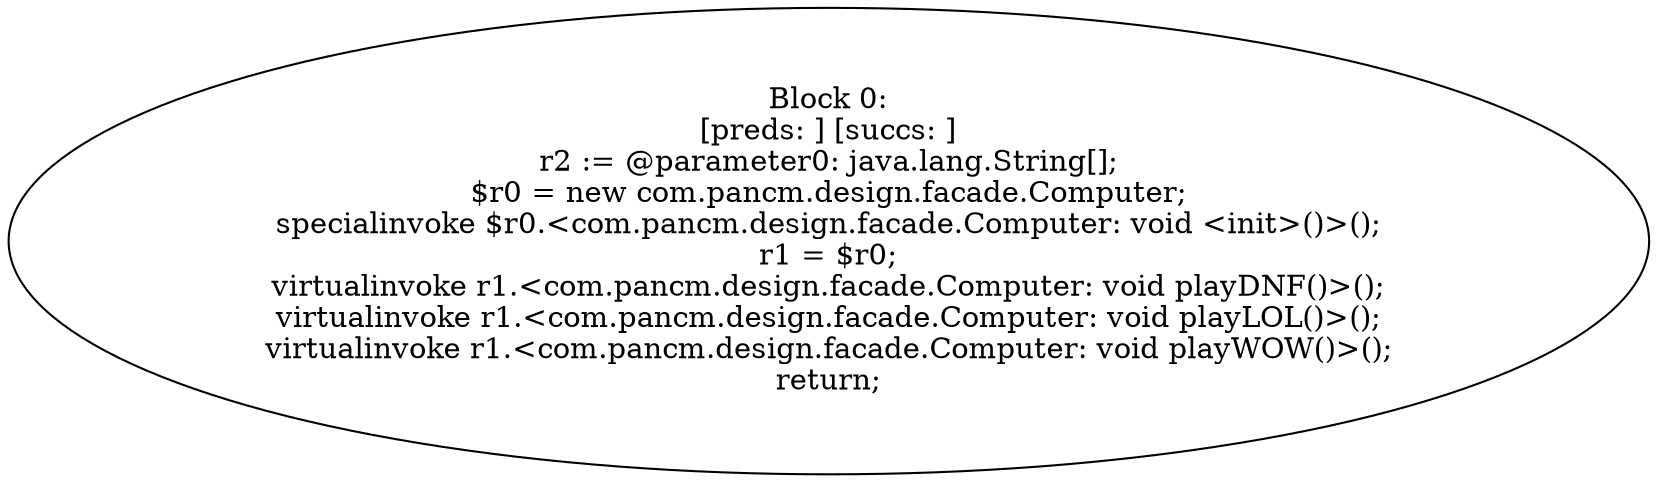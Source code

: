 digraph "unitGraph" {
    "Block 0:
[preds: ] [succs: ]
r2 := @parameter0: java.lang.String[];
$r0 = new com.pancm.design.facade.Computer;
specialinvoke $r0.<com.pancm.design.facade.Computer: void <init>()>();
r1 = $r0;
virtualinvoke r1.<com.pancm.design.facade.Computer: void playDNF()>();
virtualinvoke r1.<com.pancm.design.facade.Computer: void playLOL()>();
virtualinvoke r1.<com.pancm.design.facade.Computer: void playWOW()>();
return;
"
}
